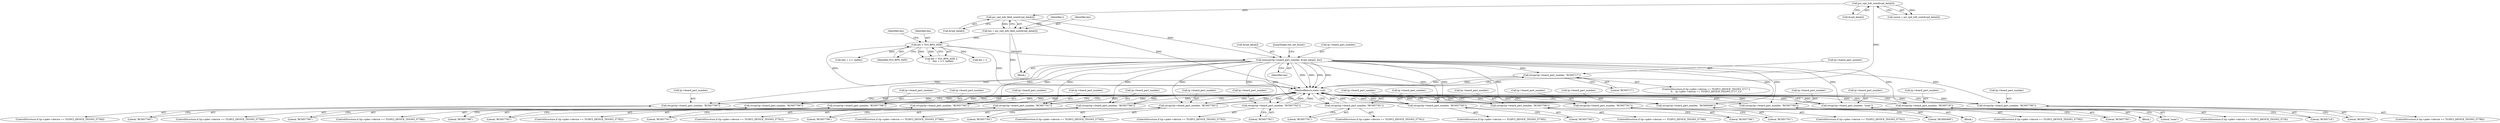 digraph "0_linux_715230a44310a8cf66fbfb5a46f9a62a9b2de424@API" {
"1000282" [label="(Call,memcpy(tp->board_part_number, &vpd_data[i], len))"];
"1000263" [label="(Call,pci_vpd_info_field_size(&vpd_data[i]))"];
"1000139" [label="(Call,pci_vpd_lrdt_size(&vpd_data[i]))"];
"1000273" [label="(Call,len > TG3_BPN_SIZE)"];
"1000261" [label="(Call,len = pci_vpd_info_field_size(&vpd_data[i]))"];
"1000324" [label="(Call,strcpy(tp->board_part_number, \"BCM5717\"))"];
"1000338" [label="(Call,strcpy(tp->board_part_number, \"BCM5718\"))"];
"1000360" [label="(Call,strcpy(tp->board_part_number, \"BCM57780\"))"];
"1000374" [label="(Call,strcpy(tp->board_part_number, \"BCM57760\"))"];
"1000388" [label="(Call,strcpy(tp->board_part_number, \"BCM57790\"))"];
"1000402" [label="(Call,strcpy(tp->board_part_number, \"BCM57788\"))"];
"1000424" [label="(Call,strcpy(tp->board_part_number, \"BCM57761\"))"];
"1000438" [label="(Call,strcpy(tp->board_part_number, \"BCM57765\"))"];
"1000452" [label="(Call,strcpy(tp->board_part_number, \"BCM57781\"))"];
"1000466" [label="(Call,strcpy(tp->board_part_number, \"BCM57785\"))"];
"1000480" [label="(Call,strcpy(tp->board_part_number, \"BCM57791\"))"];
"1000494" [label="(Call,strcpy(tp->board_part_number, \"BCM57795\"))"];
"1000516" [label="(Call,strcpy(tp->board_part_number, \"BCM57762\"))"];
"1000530" [label="(Call,strcpy(tp->board_part_number, \"BCM57766\"))"];
"1000544" [label="(Call,strcpy(tp->board_part_number, \"BCM57782\"))"];
"1000558" [label="(Call,strcpy(tp->board_part_number, \"BCM57786\"))"];
"1000572" [label="(Call,strcpy(tp->board_part_number, \"BCM95906\"))"];
"1000580" [label="(Call,strcpy(tp->board_part_number, \"none\"))"];
"1000272" [label="(Call,len > TG3_BPN_SIZE ||\n\t    (len + i) > vpdlen)"];
"1000484" [label="(Literal,\"BCM57791\")"];
"1000481" [label="(Call,tp->board_part_number)"];
"1000576" [label="(Literal,\"BCM95906\")"];
"1000559" [label="(Call,tp->board_part_number)"];
"1000571" [label="(Block,)"];
"1000438" [label="(Call,strcpy(tp->board_part_number, \"BCM57765\"))"];
"1000263" [label="(Call,pci_vpd_info_field_size(&vpd_data[i]))"];
"1000262" [label="(Identifier,len)"];
"1000380" [label="(ControlStructure,if (tp->pdev->device == TG3PCI_DEVICE_TIGON3_57790))"];
"1000545" [label="(Call,tp->board_part_number)"];
"1000290" [label="(Identifier,len)"];
"1000424" [label="(Call,strcpy(tp->board_part_number, \"BCM57761\"))"];
"1000522" [label="(ControlStructure,if (tp->pdev->device == TG3PCI_DEVICE_TIGON3_57766))"];
"1000374" [label="(Call,strcpy(tp->board_part_number, \"BCM57760\"))"];
"1000277" [label="(Call,len + i)"];
"1000428" [label="(Literal,\"BCM57761\")"];
"1000495" [label="(Call,tp->board_part_number)"];
"1000442" [label="(Literal,\"BCM57765\")"];
"1000364" [label="(Literal,\"BCM57780\")"];
"1000558" [label="(Call,strcpy(tp->board_part_number, \"BCM57786\"))"];
"1000456" [label="(Literal,\"BCM57781\")"];
"1000308" [label="(ControlStructure,if (tp->pdev->device == TG3PCI_DEVICE_TIGON3_5717 ||\n\t\t    tp->pdev->device == TG3PCI_DEVICE_TIGON3_5717_C))"];
"1000291" [label="(JumpTarget,out_not_found:)"];
"1000330" [label="(ControlStructure,if (tp->pdev->device == TG3PCI_DEVICE_TIGON3_5718))"];
"1000140" [label="(Call,&vpd_data[i])"];
"1000261" [label="(Call,len = pci_vpd_info_field_size(&vpd_data[i]))"];
"1000394" [label="(ControlStructure,if (tp->pdev->device == TG3PCI_DEVICE_TIGON3_57788))"];
"1000578" [label="(Block,)"];
"1000406" [label="(Literal,\"BCM57788\")"];
"1000403" [label="(Call,tp->board_part_number)"];
"1000282" [label="(Call,memcpy(tp->board_part_number, &vpd_data[i], len))"];
"1000531" [label="(Call,tp->board_part_number)"];
"1000361" [label="(Call,tp->board_part_number)"];
"1000264" [label="(Call,&vpd_data[i])"];
"1000585" [label="(MethodReturn,static void)"];
"1000452" [label="(Call,strcpy(tp->board_part_number, \"BCM57781\"))"];
"1000548" [label="(Literal,\"BCM57782\")"];
"1000425" [label="(Call,tp->board_part_number)"];
"1000352" [label="(ControlStructure,if (tp->pdev->device == TG3PCI_DEVICE_TIGON3_57780))"];
"1000584" [label="(Literal,\"none\")"];
"1000402" [label="(Call,strcpy(tp->board_part_number, \"BCM57788\"))"];
"1000366" [label="(ControlStructure,if (tp->pdev->device == TG3PCI_DEVICE_TIGON3_57760))"];
"1000389" [label="(Call,tp->board_part_number)"];
"1000278" [label="(Identifier,len)"];
"1000416" [label="(ControlStructure,if (tp->pdev->device == TG3PCI_DEVICE_TIGON3_57761))"];
"1000581" [label="(Call,tp->board_part_number)"];
"1000137" [label="(Call,rosize = pci_vpd_lrdt_size(&vpd_data[i]))"];
"1000572" [label="(Call,strcpy(tp->board_part_number, \"BCM95906\"))"];
"1000467" [label="(Call,tp->board_part_number)"];
"1000324" [label="(Call,strcpy(tp->board_part_number, \"BCM5717\"))"];
"1000544" [label="(Call,strcpy(tp->board_part_number, \"BCM57782\"))"];
"1000562" [label="(Literal,\"BCM57786\")"];
"1000444" [label="(ControlStructure,if (tp->pdev->device == TG3PCI_DEVICE_TIGON3_57781))"];
"1000276" [label="(Call,(len + i) > vpdlen)"];
"1000325" [label="(Call,tp->board_part_number)"];
"1000342" [label="(Literal,\"BCM5718\")"];
"1000375" [label="(Call,tp->board_part_number)"];
"1000494" [label="(Call,strcpy(tp->board_part_number, \"BCM57795\"))"];
"1000273" [label="(Call,len > TG3_BPN_SIZE)"];
"1000338" [label="(Call,strcpy(tp->board_part_number, \"BCM5718\"))"];
"1000275" [label="(Identifier,TG3_BPN_SIZE)"];
"1000472" [label="(ControlStructure,if (tp->pdev->device == TG3PCI_DEVICE_TIGON3_57791))"];
"1000573" [label="(Call,tp->board_part_number)"];
"1000439" [label="(Call,tp->board_part_number)"];
"1000516" [label="(Call,strcpy(tp->board_part_number, \"BCM57762\"))"];
"1000360" [label="(Call,strcpy(tp->board_part_number, \"BCM57780\"))"];
"1000480" [label="(Call,strcpy(tp->board_part_number, \"BCM57791\"))"];
"1000453" [label="(Call,tp->board_part_number)"];
"1000508" [label="(ControlStructure,if (tp->pdev->device == TG3PCI_DEVICE_TIGON3_57762))"];
"1000458" [label="(ControlStructure,if (tp->pdev->device == TG3PCI_DEVICE_TIGON3_57785))"];
"1000534" [label="(Literal,\"BCM57766\")"];
"1000430" [label="(ControlStructure,if (tp->pdev->device == TG3PCI_DEVICE_TIGON3_57765))"];
"1000536" [label="(ControlStructure,if (tp->pdev->device == TG3PCI_DEVICE_TIGON3_57782))"];
"1000466" [label="(Call,strcpy(tp->board_part_number, \"BCM57785\"))"];
"1000139" [label="(Call,pci_vpd_lrdt_size(&vpd_data[i]))"];
"1000486" [label="(ControlStructure,if (tp->pdev->device == TG3PCI_DEVICE_TIGON3_57795))"];
"1000530" [label="(Call,strcpy(tp->board_part_number, \"BCM57766\"))"];
"1000283" [label="(Call,tp->board_part_number)"];
"1000517" [label="(Call,tp->board_part_number)"];
"1000269" [label="(Identifier,i)"];
"1000274" [label="(Identifier,len)"];
"1000378" [label="(Literal,\"BCM57760\")"];
"1000498" [label="(Literal,\"BCM57795\")"];
"1000392" [label="(Literal,\"BCM57790\")"];
"1000339" [label="(Call,tp->board_part_number)"];
"1000520" [label="(Literal,\"BCM57762\")"];
"1000102" [label="(Block,)"];
"1000286" [label="(Call,&vpd_data[i])"];
"1000328" [label="(Literal,\"BCM5717\")"];
"1000388" [label="(Call,strcpy(tp->board_part_number, \"BCM57790\"))"];
"1000550" [label="(ControlStructure,if (tp->pdev->device == TG3PCI_DEVICE_TIGON3_57786))"];
"1000470" [label="(Literal,\"BCM57785\")"];
"1000580" [label="(Call,strcpy(tp->board_part_number, \"none\"))"];
"1000282" -> "1000102"  [label="AST: "];
"1000282" -> "1000290"  [label="CFG: "];
"1000283" -> "1000282"  [label="AST: "];
"1000286" -> "1000282"  [label="AST: "];
"1000290" -> "1000282"  [label="AST: "];
"1000291" -> "1000282"  [label="CFG: "];
"1000282" -> "1000585"  [label="DDG: "];
"1000282" -> "1000585"  [label="DDG: "];
"1000282" -> "1000585"  [label="DDG: "];
"1000282" -> "1000585"  [label="DDG: "];
"1000263" -> "1000282"  [label="DDG: "];
"1000273" -> "1000282"  [label="DDG: "];
"1000282" -> "1000324"  [label="DDG: "];
"1000282" -> "1000338"  [label="DDG: "];
"1000282" -> "1000360"  [label="DDG: "];
"1000282" -> "1000374"  [label="DDG: "];
"1000282" -> "1000388"  [label="DDG: "];
"1000282" -> "1000402"  [label="DDG: "];
"1000282" -> "1000424"  [label="DDG: "];
"1000282" -> "1000438"  [label="DDG: "];
"1000282" -> "1000452"  [label="DDG: "];
"1000282" -> "1000466"  [label="DDG: "];
"1000282" -> "1000480"  [label="DDG: "];
"1000282" -> "1000494"  [label="DDG: "];
"1000282" -> "1000516"  [label="DDG: "];
"1000282" -> "1000530"  [label="DDG: "];
"1000282" -> "1000544"  [label="DDG: "];
"1000282" -> "1000558"  [label="DDG: "];
"1000282" -> "1000572"  [label="DDG: "];
"1000282" -> "1000580"  [label="DDG: "];
"1000263" -> "1000261"  [label="AST: "];
"1000263" -> "1000264"  [label="CFG: "];
"1000264" -> "1000263"  [label="AST: "];
"1000261" -> "1000263"  [label="CFG: "];
"1000263" -> "1000585"  [label="DDG: "];
"1000263" -> "1000261"  [label="DDG: "];
"1000139" -> "1000263"  [label="DDG: "];
"1000139" -> "1000137"  [label="AST: "];
"1000139" -> "1000140"  [label="CFG: "];
"1000140" -> "1000139"  [label="AST: "];
"1000137" -> "1000139"  [label="CFG: "];
"1000139" -> "1000585"  [label="DDG: "];
"1000139" -> "1000137"  [label="DDG: "];
"1000273" -> "1000272"  [label="AST: "];
"1000273" -> "1000275"  [label="CFG: "];
"1000274" -> "1000273"  [label="AST: "];
"1000275" -> "1000273"  [label="AST: "];
"1000278" -> "1000273"  [label="CFG: "];
"1000272" -> "1000273"  [label="CFG: "];
"1000273" -> "1000585"  [label="DDG: "];
"1000273" -> "1000585"  [label="DDG: "];
"1000273" -> "1000272"  [label="DDG: "];
"1000273" -> "1000272"  [label="DDG: "];
"1000261" -> "1000273"  [label="DDG: "];
"1000273" -> "1000276"  [label="DDG: "];
"1000273" -> "1000277"  [label="DDG: "];
"1000261" -> "1000102"  [label="AST: "];
"1000262" -> "1000261"  [label="AST: "];
"1000269" -> "1000261"  [label="CFG: "];
"1000261" -> "1000585"  [label="DDG: "];
"1000324" -> "1000308"  [label="AST: "];
"1000324" -> "1000328"  [label="CFG: "];
"1000325" -> "1000324"  [label="AST: "];
"1000328" -> "1000324"  [label="AST: "];
"1000585" -> "1000324"  [label="CFG: "];
"1000324" -> "1000585"  [label="DDG: "];
"1000324" -> "1000585"  [label="DDG: "];
"1000338" -> "1000330"  [label="AST: "];
"1000338" -> "1000342"  [label="CFG: "];
"1000339" -> "1000338"  [label="AST: "];
"1000342" -> "1000338"  [label="AST: "];
"1000585" -> "1000338"  [label="CFG: "];
"1000338" -> "1000585"  [label="DDG: "];
"1000338" -> "1000585"  [label="DDG: "];
"1000360" -> "1000352"  [label="AST: "];
"1000360" -> "1000364"  [label="CFG: "];
"1000361" -> "1000360"  [label="AST: "];
"1000364" -> "1000360"  [label="AST: "];
"1000585" -> "1000360"  [label="CFG: "];
"1000360" -> "1000585"  [label="DDG: "];
"1000360" -> "1000585"  [label="DDG: "];
"1000374" -> "1000366"  [label="AST: "];
"1000374" -> "1000378"  [label="CFG: "];
"1000375" -> "1000374"  [label="AST: "];
"1000378" -> "1000374"  [label="AST: "];
"1000585" -> "1000374"  [label="CFG: "];
"1000374" -> "1000585"  [label="DDG: "];
"1000374" -> "1000585"  [label="DDG: "];
"1000388" -> "1000380"  [label="AST: "];
"1000388" -> "1000392"  [label="CFG: "];
"1000389" -> "1000388"  [label="AST: "];
"1000392" -> "1000388"  [label="AST: "];
"1000585" -> "1000388"  [label="CFG: "];
"1000388" -> "1000585"  [label="DDG: "];
"1000388" -> "1000585"  [label="DDG: "];
"1000402" -> "1000394"  [label="AST: "];
"1000402" -> "1000406"  [label="CFG: "];
"1000403" -> "1000402"  [label="AST: "];
"1000406" -> "1000402"  [label="AST: "];
"1000585" -> "1000402"  [label="CFG: "];
"1000402" -> "1000585"  [label="DDG: "];
"1000402" -> "1000585"  [label="DDG: "];
"1000424" -> "1000416"  [label="AST: "];
"1000424" -> "1000428"  [label="CFG: "];
"1000425" -> "1000424"  [label="AST: "];
"1000428" -> "1000424"  [label="AST: "];
"1000585" -> "1000424"  [label="CFG: "];
"1000424" -> "1000585"  [label="DDG: "];
"1000424" -> "1000585"  [label="DDG: "];
"1000438" -> "1000430"  [label="AST: "];
"1000438" -> "1000442"  [label="CFG: "];
"1000439" -> "1000438"  [label="AST: "];
"1000442" -> "1000438"  [label="AST: "];
"1000585" -> "1000438"  [label="CFG: "];
"1000438" -> "1000585"  [label="DDG: "];
"1000438" -> "1000585"  [label="DDG: "];
"1000452" -> "1000444"  [label="AST: "];
"1000452" -> "1000456"  [label="CFG: "];
"1000453" -> "1000452"  [label="AST: "];
"1000456" -> "1000452"  [label="AST: "];
"1000585" -> "1000452"  [label="CFG: "];
"1000452" -> "1000585"  [label="DDG: "];
"1000452" -> "1000585"  [label="DDG: "];
"1000466" -> "1000458"  [label="AST: "];
"1000466" -> "1000470"  [label="CFG: "];
"1000467" -> "1000466"  [label="AST: "];
"1000470" -> "1000466"  [label="AST: "];
"1000585" -> "1000466"  [label="CFG: "];
"1000466" -> "1000585"  [label="DDG: "];
"1000466" -> "1000585"  [label="DDG: "];
"1000480" -> "1000472"  [label="AST: "];
"1000480" -> "1000484"  [label="CFG: "];
"1000481" -> "1000480"  [label="AST: "];
"1000484" -> "1000480"  [label="AST: "];
"1000585" -> "1000480"  [label="CFG: "];
"1000480" -> "1000585"  [label="DDG: "];
"1000480" -> "1000585"  [label="DDG: "];
"1000494" -> "1000486"  [label="AST: "];
"1000494" -> "1000498"  [label="CFG: "];
"1000495" -> "1000494"  [label="AST: "];
"1000498" -> "1000494"  [label="AST: "];
"1000585" -> "1000494"  [label="CFG: "];
"1000494" -> "1000585"  [label="DDG: "];
"1000494" -> "1000585"  [label="DDG: "];
"1000516" -> "1000508"  [label="AST: "];
"1000516" -> "1000520"  [label="CFG: "];
"1000517" -> "1000516"  [label="AST: "];
"1000520" -> "1000516"  [label="AST: "];
"1000585" -> "1000516"  [label="CFG: "];
"1000516" -> "1000585"  [label="DDG: "];
"1000516" -> "1000585"  [label="DDG: "];
"1000530" -> "1000522"  [label="AST: "];
"1000530" -> "1000534"  [label="CFG: "];
"1000531" -> "1000530"  [label="AST: "];
"1000534" -> "1000530"  [label="AST: "];
"1000585" -> "1000530"  [label="CFG: "];
"1000530" -> "1000585"  [label="DDG: "];
"1000530" -> "1000585"  [label="DDG: "];
"1000544" -> "1000536"  [label="AST: "];
"1000544" -> "1000548"  [label="CFG: "];
"1000545" -> "1000544"  [label="AST: "];
"1000548" -> "1000544"  [label="AST: "];
"1000585" -> "1000544"  [label="CFG: "];
"1000544" -> "1000585"  [label="DDG: "];
"1000544" -> "1000585"  [label="DDG: "];
"1000558" -> "1000550"  [label="AST: "];
"1000558" -> "1000562"  [label="CFG: "];
"1000559" -> "1000558"  [label="AST: "];
"1000562" -> "1000558"  [label="AST: "];
"1000585" -> "1000558"  [label="CFG: "];
"1000558" -> "1000585"  [label="DDG: "];
"1000558" -> "1000585"  [label="DDG: "];
"1000572" -> "1000571"  [label="AST: "];
"1000572" -> "1000576"  [label="CFG: "];
"1000573" -> "1000572"  [label="AST: "];
"1000576" -> "1000572"  [label="AST: "];
"1000585" -> "1000572"  [label="CFG: "];
"1000572" -> "1000585"  [label="DDG: "];
"1000572" -> "1000585"  [label="DDG: "];
"1000580" -> "1000578"  [label="AST: "];
"1000580" -> "1000584"  [label="CFG: "];
"1000581" -> "1000580"  [label="AST: "];
"1000584" -> "1000580"  [label="AST: "];
"1000585" -> "1000580"  [label="CFG: "];
"1000580" -> "1000585"  [label="DDG: "];
"1000580" -> "1000585"  [label="DDG: "];
}
